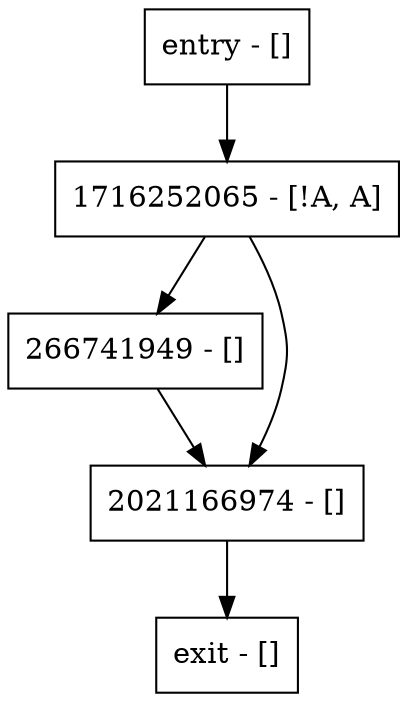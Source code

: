 digraph foo {
node [shape=record];
266741949 [label="266741949 - []"];
entry [label="entry - []"];
exit [label="exit - []"];
1716252065 [label="1716252065 - [!A, A]"];
2021166974 [label="2021166974 - []"];
entry;
exit;
266741949 -> 2021166974;
entry -> 1716252065;
1716252065 -> 266741949;
1716252065 -> 2021166974;
2021166974 -> exit;
}
